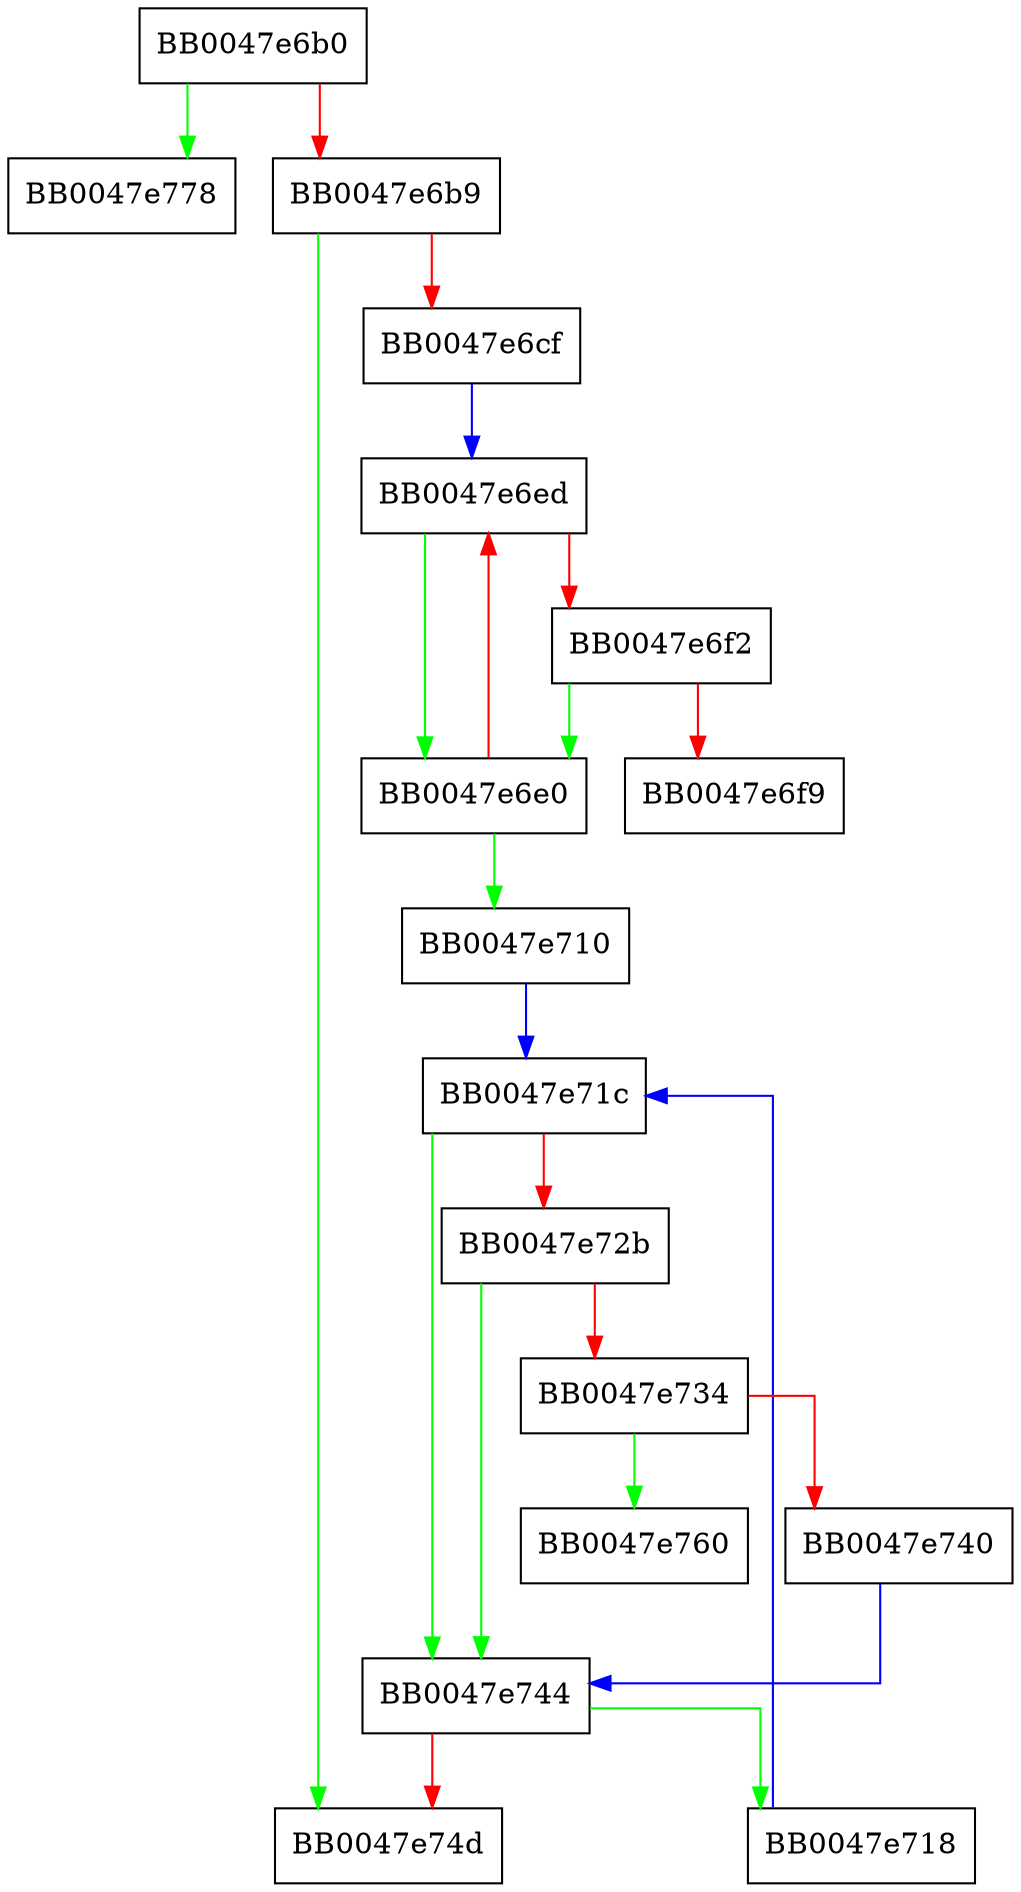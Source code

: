 digraph ssl_cert_select_current {
  node [shape="box"];
  graph [splines=ortho];
  BB0047e6b0 -> BB0047e778 [color="green"];
  BB0047e6b0 -> BB0047e6b9 [color="red"];
  BB0047e6b9 -> BB0047e74d [color="green"];
  BB0047e6b9 -> BB0047e6cf [color="red"];
  BB0047e6cf -> BB0047e6ed [color="blue"];
  BB0047e6e0 -> BB0047e710 [color="green"];
  BB0047e6e0 -> BB0047e6ed [color="red"];
  BB0047e6ed -> BB0047e6e0 [color="green"];
  BB0047e6ed -> BB0047e6f2 [color="red"];
  BB0047e6f2 -> BB0047e6e0 [color="green"];
  BB0047e6f2 -> BB0047e6f9 [color="red"];
  BB0047e710 -> BB0047e71c [color="blue"];
  BB0047e718 -> BB0047e71c [color="blue"];
  BB0047e71c -> BB0047e744 [color="green"];
  BB0047e71c -> BB0047e72b [color="red"];
  BB0047e72b -> BB0047e744 [color="green"];
  BB0047e72b -> BB0047e734 [color="red"];
  BB0047e734 -> BB0047e760 [color="green"];
  BB0047e734 -> BB0047e740 [color="red"];
  BB0047e740 -> BB0047e744 [color="blue"];
  BB0047e744 -> BB0047e718 [color="green"];
  BB0047e744 -> BB0047e74d [color="red"];
}